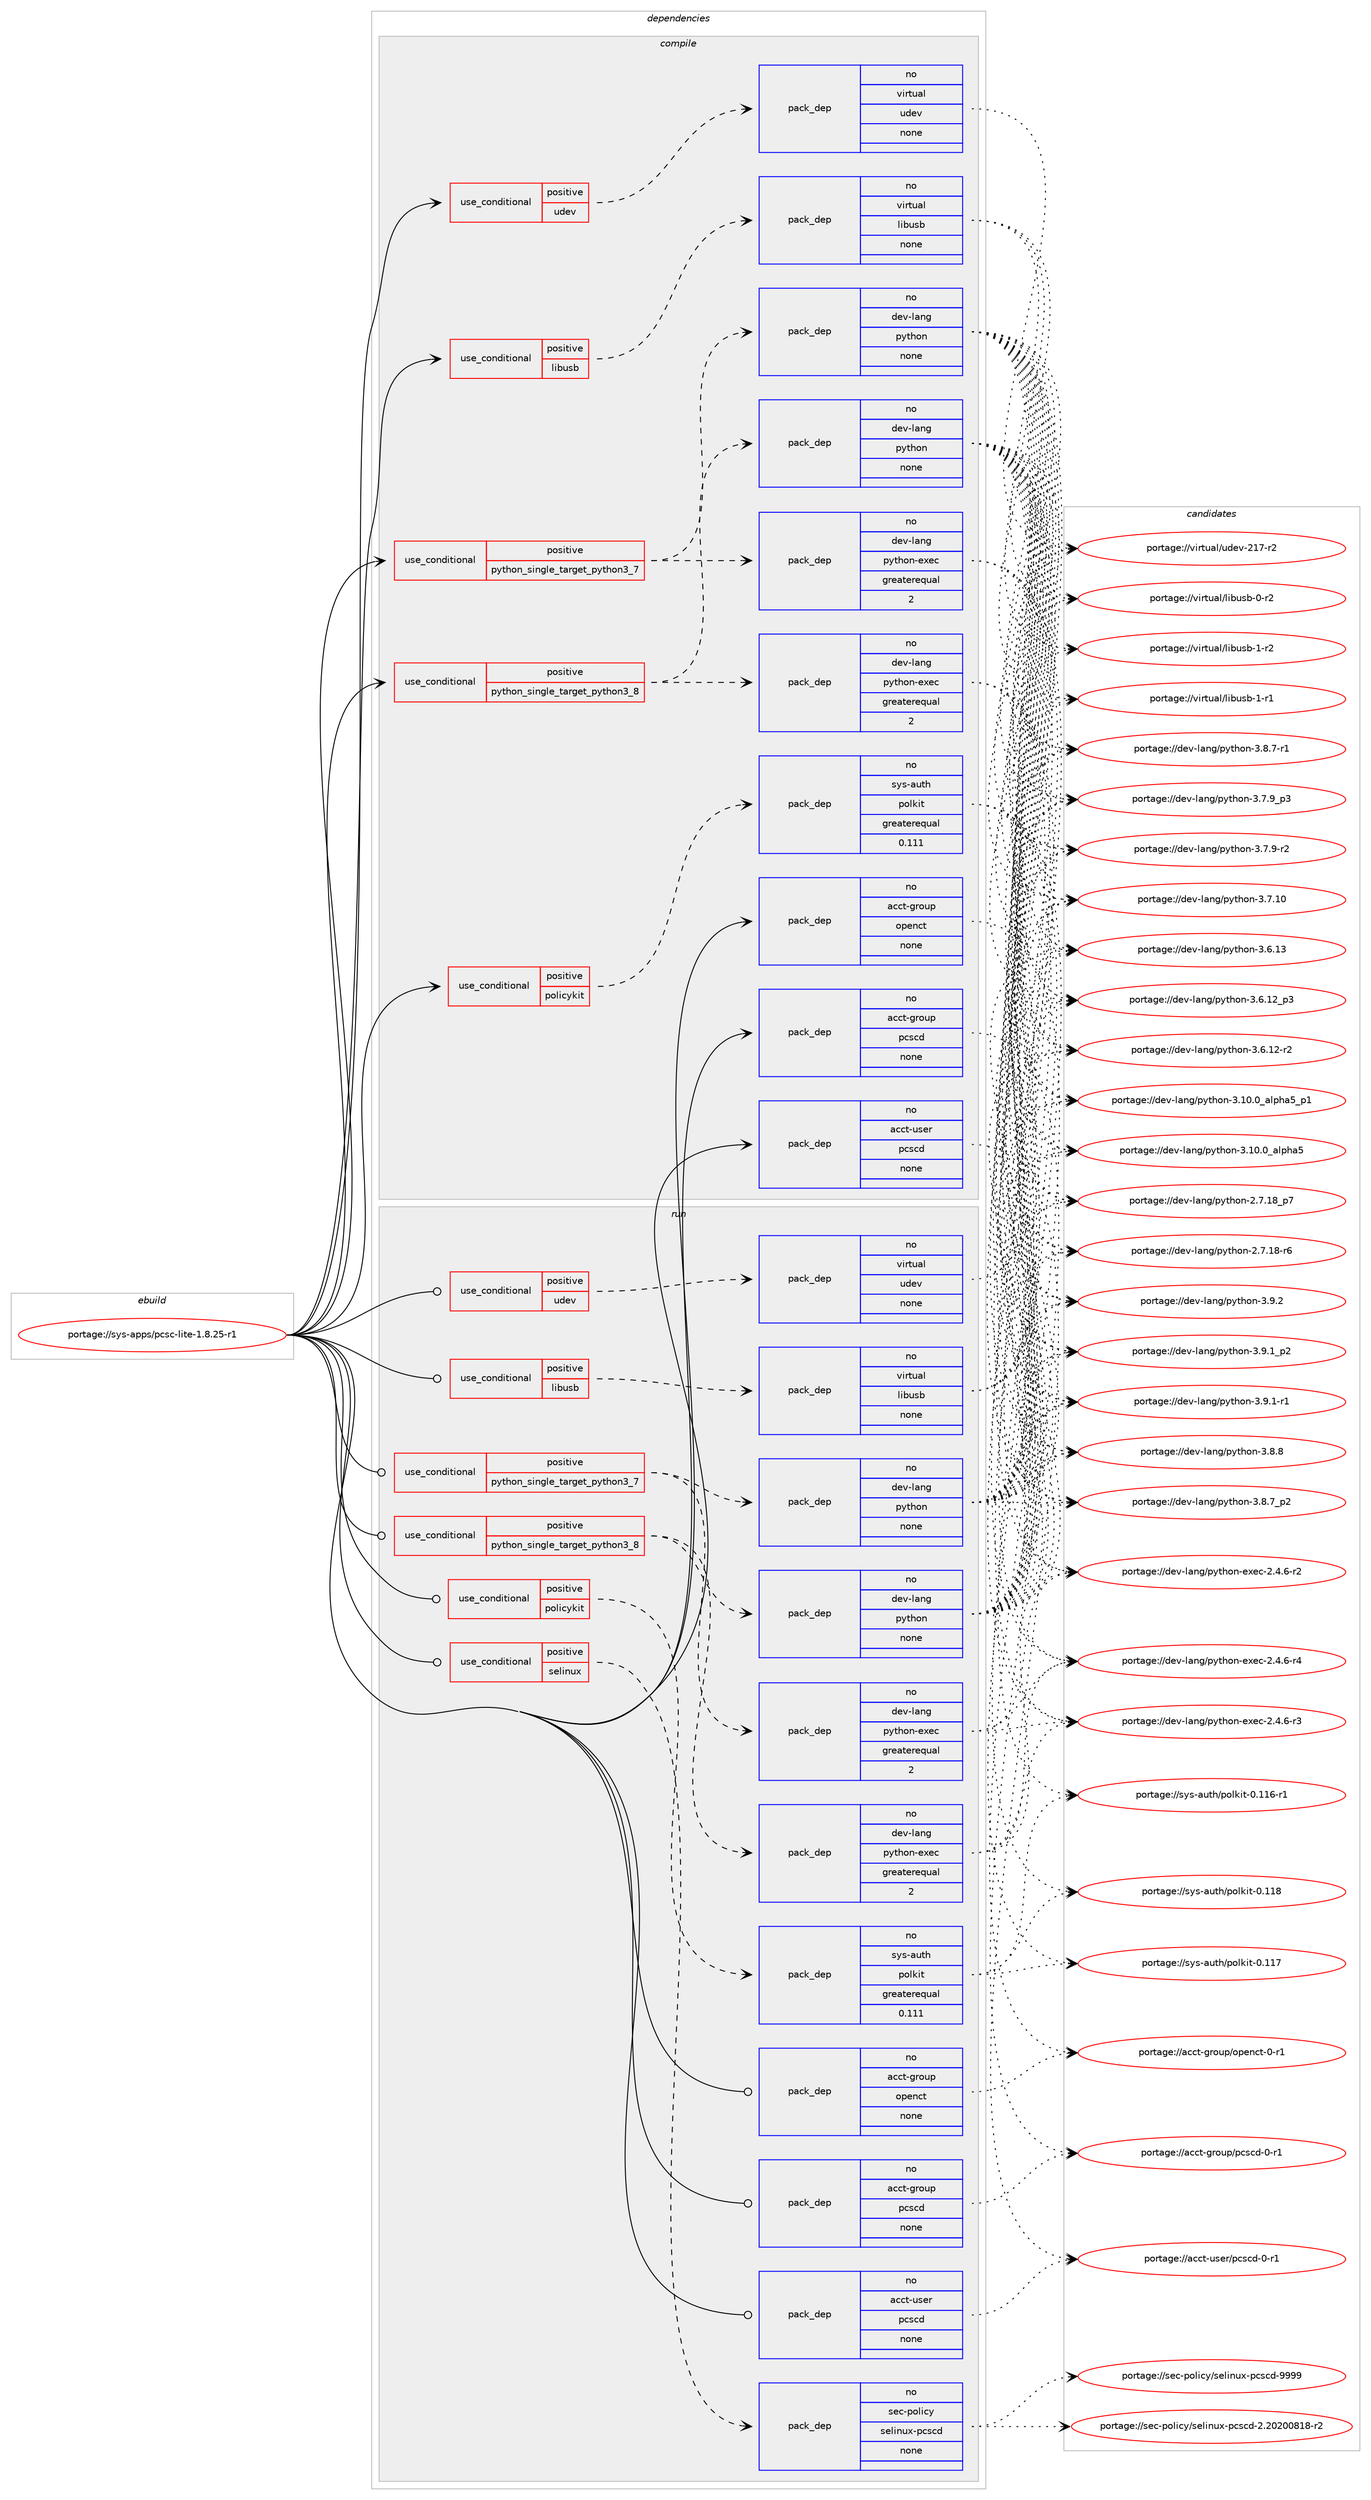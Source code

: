 digraph prolog {

# *************
# Graph options
# *************

newrank=true;
concentrate=true;
compound=true;
graph [rankdir=LR,fontname=Helvetica,fontsize=10,ranksep=1.5];#, ranksep=2.5, nodesep=0.2];
edge  [arrowhead=vee];
node  [fontname=Helvetica,fontsize=10];

# **********
# The ebuild
# **********

subgraph cluster_leftcol {
color=gray;
rank=same;
label=<<i>ebuild</i>>;
id [label="portage://sys-apps/pcsc-lite-1.8.25-r1", color=red, width=4, href="../sys-apps/pcsc-lite-1.8.25-r1.svg"];
}

# ****************
# The dependencies
# ****************

subgraph cluster_midcol {
color=gray;
label=<<i>dependencies</i>>;
subgraph cluster_compile {
fillcolor="#eeeeee";
style=filled;
label=<<i>compile</i>>;
subgraph cond1488 {
dependency6240 [label=<<TABLE BORDER="0" CELLBORDER="1" CELLSPACING="0" CELLPADDING="4"><TR><TD ROWSPAN="3" CELLPADDING="10">use_conditional</TD></TR><TR><TD>positive</TD></TR><TR><TD>libusb</TD></TR></TABLE>>, shape=none, color=red];
subgraph pack4676 {
dependency6241 [label=<<TABLE BORDER="0" CELLBORDER="1" CELLSPACING="0" CELLPADDING="4" WIDTH="220"><TR><TD ROWSPAN="6" CELLPADDING="30">pack_dep</TD></TR><TR><TD WIDTH="110">no</TD></TR><TR><TD>virtual</TD></TR><TR><TD>libusb</TD></TR><TR><TD>none</TD></TR><TR><TD></TD></TR></TABLE>>, shape=none, color=blue];
}
dependency6240:e -> dependency6241:w [weight=20,style="dashed",arrowhead="vee"];
}
id:e -> dependency6240:w [weight=20,style="solid",arrowhead="vee"];
subgraph cond1489 {
dependency6242 [label=<<TABLE BORDER="0" CELLBORDER="1" CELLSPACING="0" CELLPADDING="4"><TR><TD ROWSPAN="3" CELLPADDING="10">use_conditional</TD></TR><TR><TD>positive</TD></TR><TR><TD>policykit</TD></TR></TABLE>>, shape=none, color=red];
subgraph pack4677 {
dependency6243 [label=<<TABLE BORDER="0" CELLBORDER="1" CELLSPACING="0" CELLPADDING="4" WIDTH="220"><TR><TD ROWSPAN="6" CELLPADDING="30">pack_dep</TD></TR><TR><TD WIDTH="110">no</TD></TR><TR><TD>sys-auth</TD></TR><TR><TD>polkit</TD></TR><TR><TD>greaterequal</TD></TR><TR><TD>0.111</TD></TR></TABLE>>, shape=none, color=blue];
}
dependency6242:e -> dependency6243:w [weight=20,style="dashed",arrowhead="vee"];
}
id:e -> dependency6242:w [weight=20,style="solid",arrowhead="vee"];
subgraph cond1490 {
dependency6244 [label=<<TABLE BORDER="0" CELLBORDER="1" CELLSPACING="0" CELLPADDING="4"><TR><TD ROWSPAN="3" CELLPADDING="10">use_conditional</TD></TR><TR><TD>positive</TD></TR><TR><TD>python_single_target_python3_7</TD></TR></TABLE>>, shape=none, color=red];
subgraph pack4678 {
dependency6245 [label=<<TABLE BORDER="0" CELLBORDER="1" CELLSPACING="0" CELLPADDING="4" WIDTH="220"><TR><TD ROWSPAN="6" CELLPADDING="30">pack_dep</TD></TR><TR><TD WIDTH="110">no</TD></TR><TR><TD>dev-lang</TD></TR><TR><TD>python</TD></TR><TR><TD>none</TD></TR><TR><TD></TD></TR></TABLE>>, shape=none, color=blue];
}
dependency6244:e -> dependency6245:w [weight=20,style="dashed",arrowhead="vee"];
subgraph pack4679 {
dependency6246 [label=<<TABLE BORDER="0" CELLBORDER="1" CELLSPACING="0" CELLPADDING="4" WIDTH="220"><TR><TD ROWSPAN="6" CELLPADDING="30">pack_dep</TD></TR><TR><TD WIDTH="110">no</TD></TR><TR><TD>dev-lang</TD></TR><TR><TD>python-exec</TD></TR><TR><TD>greaterequal</TD></TR><TR><TD>2</TD></TR></TABLE>>, shape=none, color=blue];
}
dependency6244:e -> dependency6246:w [weight=20,style="dashed",arrowhead="vee"];
}
id:e -> dependency6244:w [weight=20,style="solid",arrowhead="vee"];
subgraph cond1491 {
dependency6247 [label=<<TABLE BORDER="0" CELLBORDER="1" CELLSPACING="0" CELLPADDING="4"><TR><TD ROWSPAN="3" CELLPADDING="10">use_conditional</TD></TR><TR><TD>positive</TD></TR><TR><TD>python_single_target_python3_8</TD></TR></TABLE>>, shape=none, color=red];
subgraph pack4680 {
dependency6248 [label=<<TABLE BORDER="0" CELLBORDER="1" CELLSPACING="0" CELLPADDING="4" WIDTH="220"><TR><TD ROWSPAN="6" CELLPADDING="30">pack_dep</TD></TR><TR><TD WIDTH="110">no</TD></TR><TR><TD>dev-lang</TD></TR><TR><TD>python</TD></TR><TR><TD>none</TD></TR><TR><TD></TD></TR></TABLE>>, shape=none, color=blue];
}
dependency6247:e -> dependency6248:w [weight=20,style="dashed",arrowhead="vee"];
subgraph pack4681 {
dependency6249 [label=<<TABLE BORDER="0" CELLBORDER="1" CELLSPACING="0" CELLPADDING="4" WIDTH="220"><TR><TD ROWSPAN="6" CELLPADDING="30">pack_dep</TD></TR><TR><TD WIDTH="110">no</TD></TR><TR><TD>dev-lang</TD></TR><TR><TD>python-exec</TD></TR><TR><TD>greaterequal</TD></TR><TR><TD>2</TD></TR></TABLE>>, shape=none, color=blue];
}
dependency6247:e -> dependency6249:w [weight=20,style="dashed",arrowhead="vee"];
}
id:e -> dependency6247:w [weight=20,style="solid",arrowhead="vee"];
subgraph cond1492 {
dependency6250 [label=<<TABLE BORDER="0" CELLBORDER="1" CELLSPACING="0" CELLPADDING="4"><TR><TD ROWSPAN="3" CELLPADDING="10">use_conditional</TD></TR><TR><TD>positive</TD></TR><TR><TD>udev</TD></TR></TABLE>>, shape=none, color=red];
subgraph pack4682 {
dependency6251 [label=<<TABLE BORDER="0" CELLBORDER="1" CELLSPACING="0" CELLPADDING="4" WIDTH="220"><TR><TD ROWSPAN="6" CELLPADDING="30">pack_dep</TD></TR><TR><TD WIDTH="110">no</TD></TR><TR><TD>virtual</TD></TR><TR><TD>udev</TD></TR><TR><TD>none</TD></TR><TR><TD></TD></TR></TABLE>>, shape=none, color=blue];
}
dependency6250:e -> dependency6251:w [weight=20,style="dashed",arrowhead="vee"];
}
id:e -> dependency6250:w [weight=20,style="solid",arrowhead="vee"];
subgraph pack4683 {
dependency6252 [label=<<TABLE BORDER="0" CELLBORDER="1" CELLSPACING="0" CELLPADDING="4" WIDTH="220"><TR><TD ROWSPAN="6" CELLPADDING="30">pack_dep</TD></TR><TR><TD WIDTH="110">no</TD></TR><TR><TD>acct-group</TD></TR><TR><TD>openct</TD></TR><TR><TD>none</TD></TR><TR><TD></TD></TR></TABLE>>, shape=none, color=blue];
}
id:e -> dependency6252:w [weight=20,style="solid",arrowhead="vee"];
subgraph pack4684 {
dependency6253 [label=<<TABLE BORDER="0" CELLBORDER="1" CELLSPACING="0" CELLPADDING="4" WIDTH="220"><TR><TD ROWSPAN="6" CELLPADDING="30">pack_dep</TD></TR><TR><TD WIDTH="110">no</TD></TR><TR><TD>acct-group</TD></TR><TR><TD>pcscd</TD></TR><TR><TD>none</TD></TR><TR><TD></TD></TR></TABLE>>, shape=none, color=blue];
}
id:e -> dependency6253:w [weight=20,style="solid",arrowhead="vee"];
subgraph pack4685 {
dependency6254 [label=<<TABLE BORDER="0" CELLBORDER="1" CELLSPACING="0" CELLPADDING="4" WIDTH="220"><TR><TD ROWSPAN="6" CELLPADDING="30">pack_dep</TD></TR><TR><TD WIDTH="110">no</TD></TR><TR><TD>acct-user</TD></TR><TR><TD>pcscd</TD></TR><TR><TD>none</TD></TR><TR><TD></TD></TR></TABLE>>, shape=none, color=blue];
}
id:e -> dependency6254:w [weight=20,style="solid",arrowhead="vee"];
}
subgraph cluster_compileandrun {
fillcolor="#eeeeee";
style=filled;
label=<<i>compile and run</i>>;
}
subgraph cluster_run {
fillcolor="#eeeeee";
style=filled;
label=<<i>run</i>>;
subgraph cond1493 {
dependency6255 [label=<<TABLE BORDER="0" CELLBORDER="1" CELLSPACING="0" CELLPADDING="4"><TR><TD ROWSPAN="3" CELLPADDING="10">use_conditional</TD></TR><TR><TD>positive</TD></TR><TR><TD>libusb</TD></TR></TABLE>>, shape=none, color=red];
subgraph pack4686 {
dependency6256 [label=<<TABLE BORDER="0" CELLBORDER="1" CELLSPACING="0" CELLPADDING="4" WIDTH="220"><TR><TD ROWSPAN="6" CELLPADDING="30">pack_dep</TD></TR><TR><TD WIDTH="110">no</TD></TR><TR><TD>virtual</TD></TR><TR><TD>libusb</TD></TR><TR><TD>none</TD></TR><TR><TD></TD></TR></TABLE>>, shape=none, color=blue];
}
dependency6255:e -> dependency6256:w [weight=20,style="dashed",arrowhead="vee"];
}
id:e -> dependency6255:w [weight=20,style="solid",arrowhead="odot"];
subgraph cond1494 {
dependency6257 [label=<<TABLE BORDER="0" CELLBORDER="1" CELLSPACING="0" CELLPADDING="4"><TR><TD ROWSPAN="3" CELLPADDING="10">use_conditional</TD></TR><TR><TD>positive</TD></TR><TR><TD>policykit</TD></TR></TABLE>>, shape=none, color=red];
subgraph pack4687 {
dependency6258 [label=<<TABLE BORDER="0" CELLBORDER="1" CELLSPACING="0" CELLPADDING="4" WIDTH="220"><TR><TD ROWSPAN="6" CELLPADDING="30">pack_dep</TD></TR><TR><TD WIDTH="110">no</TD></TR><TR><TD>sys-auth</TD></TR><TR><TD>polkit</TD></TR><TR><TD>greaterequal</TD></TR><TR><TD>0.111</TD></TR></TABLE>>, shape=none, color=blue];
}
dependency6257:e -> dependency6258:w [weight=20,style="dashed",arrowhead="vee"];
}
id:e -> dependency6257:w [weight=20,style="solid",arrowhead="odot"];
subgraph cond1495 {
dependency6259 [label=<<TABLE BORDER="0" CELLBORDER="1" CELLSPACING="0" CELLPADDING="4"><TR><TD ROWSPAN="3" CELLPADDING="10">use_conditional</TD></TR><TR><TD>positive</TD></TR><TR><TD>python_single_target_python3_7</TD></TR></TABLE>>, shape=none, color=red];
subgraph pack4688 {
dependency6260 [label=<<TABLE BORDER="0" CELLBORDER="1" CELLSPACING="0" CELLPADDING="4" WIDTH="220"><TR><TD ROWSPAN="6" CELLPADDING="30">pack_dep</TD></TR><TR><TD WIDTH="110">no</TD></TR><TR><TD>dev-lang</TD></TR><TR><TD>python</TD></TR><TR><TD>none</TD></TR><TR><TD></TD></TR></TABLE>>, shape=none, color=blue];
}
dependency6259:e -> dependency6260:w [weight=20,style="dashed",arrowhead="vee"];
subgraph pack4689 {
dependency6261 [label=<<TABLE BORDER="0" CELLBORDER="1" CELLSPACING="0" CELLPADDING="4" WIDTH="220"><TR><TD ROWSPAN="6" CELLPADDING="30">pack_dep</TD></TR><TR><TD WIDTH="110">no</TD></TR><TR><TD>dev-lang</TD></TR><TR><TD>python-exec</TD></TR><TR><TD>greaterequal</TD></TR><TR><TD>2</TD></TR></TABLE>>, shape=none, color=blue];
}
dependency6259:e -> dependency6261:w [weight=20,style="dashed",arrowhead="vee"];
}
id:e -> dependency6259:w [weight=20,style="solid",arrowhead="odot"];
subgraph cond1496 {
dependency6262 [label=<<TABLE BORDER="0" CELLBORDER="1" CELLSPACING="0" CELLPADDING="4"><TR><TD ROWSPAN="3" CELLPADDING="10">use_conditional</TD></TR><TR><TD>positive</TD></TR><TR><TD>python_single_target_python3_8</TD></TR></TABLE>>, shape=none, color=red];
subgraph pack4690 {
dependency6263 [label=<<TABLE BORDER="0" CELLBORDER="1" CELLSPACING="0" CELLPADDING="4" WIDTH="220"><TR><TD ROWSPAN="6" CELLPADDING="30">pack_dep</TD></TR><TR><TD WIDTH="110">no</TD></TR><TR><TD>dev-lang</TD></TR><TR><TD>python</TD></TR><TR><TD>none</TD></TR><TR><TD></TD></TR></TABLE>>, shape=none, color=blue];
}
dependency6262:e -> dependency6263:w [weight=20,style="dashed",arrowhead="vee"];
subgraph pack4691 {
dependency6264 [label=<<TABLE BORDER="0" CELLBORDER="1" CELLSPACING="0" CELLPADDING="4" WIDTH="220"><TR><TD ROWSPAN="6" CELLPADDING="30">pack_dep</TD></TR><TR><TD WIDTH="110">no</TD></TR><TR><TD>dev-lang</TD></TR><TR><TD>python-exec</TD></TR><TR><TD>greaterequal</TD></TR><TR><TD>2</TD></TR></TABLE>>, shape=none, color=blue];
}
dependency6262:e -> dependency6264:w [weight=20,style="dashed",arrowhead="vee"];
}
id:e -> dependency6262:w [weight=20,style="solid",arrowhead="odot"];
subgraph cond1497 {
dependency6265 [label=<<TABLE BORDER="0" CELLBORDER="1" CELLSPACING="0" CELLPADDING="4"><TR><TD ROWSPAN="3" CELLPADDING="10">use_conditional</TD></TR><TR><TD>positive</TD></TR><TR><TD>selinux</TD></TR></TABLE>>, shape=none, color=red];
subgraph pack4692 {
dependency6266 [label=<<TABLE BORDER="0" CELLBORDER="1" CELLSPACING="0" CELLPADDING="4" WIDTH="220"><TR><TD ROWSPAN="6" CELLPADDING="30">pack_dep</TD></TR><TR><TD WIDTH="110">no</TD></TR><TR><TD>sec-policy</TD></TR><TR><TD>selinux-pcscd</TD></TR><TR><TD>none</TD></TR><TR><TD></TD></TR></TABLE>>, shape=none, color=blue];
}
dependency6265:e -> dependency6266:w [weight=20,style="dashed",arrowhead="vee"];
}
id:e -> dependency6265:w [weight=20,style="solid",arrowhead="odot"];
subgraph cond1498 {
dependency6267 [label=<<TABLE BORDER="0" CELLBORDER="1" CELLSPACING="0" CELLPADDING="4"><TR><TD ROWSPAN="3" CELLPADDING="10">use_conditional</TD></TR><TR><TD>positive</TD></TR><TR><TD>udev</TD></TR></TABLE>>, shape=none, color=red];
subgraph pack4693 {
dependency6268 [label=<<TABLE BORDER="0" CELLBORDER="1" CELLSPACING="0" CELLPADDING="4" WIDTH="220"><TR><TD ROWSPAN="6" CELLPADDING="30">pack_dep</TD></TR><TR><TD WIDTH="110">no</TD></TR><TR><TD>virtual</TD></TR><TR><TD>udev</TD></TR><TR><TD>none</TD></TR><TR><TD></TD></TR></TABLE>>, shape=none, color=blue];
}
dependency6267:e -> dependency6268:w [weight=20,style="dashed",arrowhead="vee"];
}
id:e -> dependency6267:w [weight=20,style="solid",arrowhead="odot"];
subgraph pack4694 {
dependency6269 [label=<<TABLE BORDER="0" CELLBORDER="1" CELLSPACING="0" CELLPADDING="4" WIDTH="220"><TR><TD ROWSPAN="6" CELLPADDING="30">pack_dep</TD></TR><TR><TD WIDTH="110">no</TD></TR><TR><TD>acct-group</TD></TR><TR><TD>openct</TD></TR><TR><TD>none</TD></TR><TR><TD></TD></TR></TABLE>>, shape=none, color=blue];
}
id:e -> dependency6269:w [weight=20,style="solid",arrowhead="odot"];
subgraph pack4695 {
dependency6270 [label=<<TABLE BORDER="0" CELLBORDER="1" CELLSPACING="0" CELLPADDING="4" WIDTH="220"><TR><TD ROWSPAN="6" CELLPADDING="30">pack_dep</TD></TR><TR><TD WIDTH="110">no</TD></TR><TR><TD>acct-group</TD></TR><TR><TD>pcscd</TD></TR><TR><TD>none</TD></TR><TR><TD></TD></TR></TABLE>>, shape=none, color=blue];
}
id:e -> dependency6270:w [weight=20,style="solid",arrowhead="odot"];
subgraph pack4696 {
dependency6271 [label=<<TABLE BORDER="0" CELLBORDER="1" CELLSPACING="0" CELLPADDING="4" WIDTH="220"><TR><TD ROWSPAN="6" CELLPADDING="30">pack_dep</TD></TR><TR><TD WIDTH="110">no</TD></TR><TR><TD>acct-user</TD></TR><TR><TD>pcscd</TD></TR><TR><TD>none</TD></TR><TR><TD></TD></TR></TABLE>>, shape=none, color=blue];
}
id:e -> dependency6271:w [weight=20,style="solid",arrowhead="odot"];
}
}

# **************
# The candidates
# **************

subgraph cluster_choices {
rank=same;
color=gray;
label=<<i>candidates</i>>;

subgraph choice4676 {
color=black;
nodesep=1;
choice1181051141161179710847108105981171159845494511450 [label="portage://virtual/libusb-1-r2", color=red, width=4,href="../virtual/libusb-1-r2.svg"];
choice1181051141161179710847108105981171159845494511449 [label="portage://virtual/libusb-1-r1", color=red, width=4,href="../virtual/libusb-1-r1.svg"];
choice1181051141161179710847108105981171159845484511450 [label="portage://virtual/libusb-0-r2", color=red, width=4,href="../virtual/libusb-0-r2.svg"];
dependency6241:e -> choice1181051141161179710847108105981171159845494511450:w [style=dotted,weight="100"];
dependency6241:e -> choice1181051141161179710847108105981171159845494511449:w [style=dotted,weight="100"];
dependency6241:e -> choice1181051141161179710847108105981171159845484511450:w [style=dotted,weight="100"];
}
subgraph choice4677 {
color=black;
nodesep=1;
choice115121115459711711610447112111108107105116454846494956 [label="portage://sys-auth/polkit-0.118", color=red, width=4,href="../sys-auth/polkit-0.118.svg"];
choice115121115459711711610447112111108107105116454846494955 [label="portage://sys-auth/polkit-0.117", color=red, width=4,href="../sys-auth/polkit-0.117.svg"];
choice1151211154597117116104471121111081071051164548464949544511449 [label="portage://sys-auth/polkit-0.116-r1", color=red, width=4,href="../sys-auth/polkit-0.116-r1.svg"];
dependency6243:e -> choice115121115459711711610447112111108107105116454846494956:w [style=dotted,weight="100"];
dependency6243:e -> choice115121115459711711610447112111108107105116454846494955:w [style=dotted,weight="100"];
dependency6243:e -> choice1151211154597117116104471121111081071051164548464949544511449:w [style=dotted,weight="100"];
}
subgraph choice4678 {
color=black;
nodesep=1;
choice100101118451089711010347112121116104111110455146574650 [label="portage://dev-lang/python-3.9.2", color=red, width=4,href="../dev-lang/python-3.9.2.svg"];
choice1001011184510897110103471121211161041111104551465746499511250 [label="portage://dev-lang/python-3.9.1_p2", color=red, width=4,href="../dev-lang/python-3.9.1_p2.svg"];
choice1001011184510897110103471121211161041111104551465746494511449 [label="portage://dev-lang/python-3.9.1-r1", color=red, width=4,href="../dev-lang/python-3.9.1-r1.svg"];
choice100101118451089711010347112121116104111110455146564656 [label="portage://dev-lang/python-3.8.8", color=red, width=4,href="../dev-lang/python-3.8.8.svg"];
choice1001011184510897110103471121211161041111104551465646559511250 [label="portage://dev-lang/python-3.8.7_p2", color=red, width=4,href="../dev-lang/python-3.8.7_p2.svg"];
choice1001011184510897110103471121211161041111104551465646554511449 [label="portage://dev-lang/python-3.8.7-r1", color=red, width=4,href="../dev-lang/python-3.8.7-r1.svg"];
choice1001011184510897110103471121211161041111104551465546579511251 [label="portage://dev-lang/python-3.7.9_p3", color=red, width=4,href="../dev-lang/python-3.7.9_p3.svg"];
choice1001011184510897110103471121211161041111104551465546574511450 [label="portage://dev-lang/python-3.7.9-r2", color=red, width=4,href="../dev-lang/python-3.7.9-r2.svg"];
choice10010111845108971101034711212111610411111045514655464948 [label="portage://dev-lang/python-3.7.10", color=red, width=4,href="../dev-lang/python-3.7.10.svg"];
choice10010111845108971101034711212111610411111045514654464951 [label="portage://dev-lang/python-3.6.13", color=red, width=4,href="../dev-lang/python-3.6.13.svg"];
choice100101118451089711010347112121116104111110455146544649509511251 [label="portage://dev-lang/python-3.6.12_p3", color=red, width=4,href="../dev-lang/python-3.6.12_p3.svg"];
choice100101118451089711010347112121116104111110455146544649504511450 [label="portage://dev-lang/python-3.6.12-r2", color=red, width=4,href="../dev-lang/python-3.6.12-r2.svg"];
choice10010111845108971101034711212111610411111045514649484648959710811210497539511249 [label="portage://dev-lang/python-3.10.0_alpha5_p1", color=red, width=4,href="../dev-lang/python-3.10.0_alpha5_p1.svg"];
choice1001011184510897110103471121211161041111104551464948464895971081121049753 [label="portage://dev-lang/python-3.10.0_alpha5", color=red, width=4,href="../dev-lang/python-3.10.0_alpha5.svg"];
choice100101118451089711010347112121116104111110455046554649569511255 [label="portage://dev-lang/python-2.7.18_p7", color=red, width=4,href="../dev-lang/python-2.7.18_p7.svg"];
choice100101118451089711010347112121116104111110455046554649564511454 [label="portage://dev-lang/python-2.7.18-r6", color=red, width=4,href="../dev-lang/python-2.7.18-r6.svg"];
dependency6245:e -> choice100101118451089711010347112121116104111110455146574650:w [style=dotted,weight="100"];
dependency6245:e -> choice1001011184510897110103471121211161041111104551465746499511250:w [style=dotted,weight="100"];
dependency6245:e -> choice1001011184510897110103471121211161041111104551465746494511449:w [style=dotted,weight="100"];
dependency6245:e -> choice100101118451089711010347112121116104111110455146564656:w [style=dotted,weight="100"];
dependency6245:e -> choice1001011184510897110103471121211161041111104551465646559511250:w [style=dotted,weight="100"];
dependency6245:e -> choice1001011184510897110103471121211161041111104551465646554511449:w [style=dotted,weight="100"];
dependency6245:e -> choice1001011184510897110103471121211161041111104551465546579511251:w [style=dotted,weight="100"];
dependency6245:e -> choice1001011184510897110103471121211161041111104551465546574511450:w [style=dotted,weight="100"];
dependency6245:e -> choice10010111845108971101034711212111610411111045514655464948:w [style=dotted,weight="100"];
dependency6245:e -> choice10010111845108971101034711212111610411111045514654464951:w [style=dotted,weight="100"];
dependency6245:e -> choice100101118451089711010347112121116104111110455146544649509511251:w [style=dotted,weight="100"];
dependency6245:e -> choice100101118451089711010347112121116104111110455146544649504511450:w [style=dotted,weight="100"];
dependency6245:e -> choice10010111845108971101034711212111610411111045514649484648959710811210497539511249:w [style=dotted,weight="100"];
dependency6245:e -> choice1001011184510897110103471121211161041111104551464948464895971081121049753:w [style=dotted,weight="100"];
dependency6245:e -> choice100101118451089711010347112121116104111110455046554649569511255:w [style=dotted,weight="100"];
dependency6245:e -> choice100101118451089711010347112121116104111110455046554649564511454:w [style=dotted,weight="100"];
}
subgraph choice4679 {
color=black;
nodesep=1;
choice10010111845108971101034711212111610411111045101120101994550465246544511452 [label="portage://dev-lang/python-exec-2.4.6-r4", color=red, width=4,href="../dev-lang/python-exec-2.4.6-r4.svg"];
choice10010111845108971101034711212111610411111045101120101994550465246544511451 [label="portage://dev-lang/python-exec-2.4.6-r3", color=red, width=4,href="../dev-lang/python-exec-2.4.6-r3.svg"];
choice10010111845108971101034711212111610411111045101120101994550465246544511450 [label="portage://dev-lang/python-exec-2.4.6-r2", color=red, width=4,href="../dev-lang/python-exec-2.4.6-r2.svg"];
dependency6246:e -> choice10010111845108971101034711212111610411111045101120101994550465246544511452:w [style=dotted,weight="100"];
dependency6246:e -> choice10010111845108971101034711212111610411111045101120101994550465246544511451:w [style=dotted,weight="100"];
dependency6246:e -> choice10010111845108971101034711212111610411111045101120101994550465246544511450:w [style=dotted,weight="100"];
}
subgraph choice4680 {
color=black;
nodesep=1;
choice100101118451089711010347112121116104111110455146574650 [label="portage://dev-lang/python-3.9.2", color=red, width=4,href="../dev-lang/python-3.9.2.svg"];
choice1001011184510897110103471121211161041111104551465746499511250 [label="portage://dev-lang/python-3.9.1_p2", color=red, width=4,href="../dev-lang/python-3.9.1_p2.svg"];
choice1001011184510897110103471121211161041111104551465746494511449 [label="portage://dev-lang/python-3.9.1-r1", color=red, width=4,href="../dev-lang/python-3.9.1-r1.svg"];
choice100101118451089711010347112121116104111110455146564656 [label="portage://dev-lang/python-3.8.8", color=red, width=4,href="../dev-lang/python-3.8.8.svg"];
choice1001011184510897110103471121211161041111104551465646559511250 [label="portage://dev-lang/python-3.8.7_p2", color=red, width=4,href="../dev-lang/python-3.8.7_p2.svg"];
choice1001011184510897110103471121211161041111104551465646554511449 [label="portage://dev-lang/python-3.8.7-r1", color=red, width=4,href="../dev-lang/python-3.8.7-r1.svg"];
choice1001011184510897110103471121211161041111104551465546579511251 [label="portage://dev-lang/python-3.7.9_p3", color=red, width=4,href="../dev-lang/python-3.7.9_p3.svg"];
choice1001011184510897110103471121211161041111104551465546574511450 [label="portage://dev-lang/python-3.7.9-r2", color=red, width=4,href="../dev-lang/python-3.7.9-r2.svg"];
choice10010111845108971101034711212111610411111045514655464948 [label="portage://dev-lang/python-3.7.10", color=red, width=4,href="../dev-lang/python-3.7.10.svg"];
choice10010111845108971101034711212111610411111045514654464951 [label="portage://dev-lang/python-3.6.13", color=red, width=4,href="../dev-lang/python-3.6.13.svg"];
choice100101118451089711010347112121116104111110455146544649509511251 [label="portage://dev-lang/python-3.6.12_p3", color=red, width=4,href="../dev-lang/python-3.6.12_p3.svg"];
choice100101118451089711010347112121116104111110455146544649504511450 [label="portage://dev-lang/python-3.6.12-r2", color=red, width=4,href="../dev-lang/python-3.6.12-r2.svg"];
choice10010111845108971101034711212111610411111045514649484648959710811210497539511249 [label="portage://dev-lang/python-3.10.0_alpha5_p1", color=red, width=4,href="../dev-lang/python-3.10.0_alpha5_p1.svg"];
choice1001011184510897110103471121211161041111104551464948464895971081121049753 [label="portage://dev-lang/python-3.10.0_alpha5", color=red, width=4,href="../dev-lang/python-3.10.0_alpha5.svg"];
choice100101118451089711010347112121116104111110455046554649569511255 [label="portage://dev-lang/python-2.7.18_p7", color=red, width=4,href="../dev-lang/python-2.7.18_p7.svg"];
choice100101118451089711010347112121116104111110455046554649564511454 [label="portage://dev-lang/python-2.7.18-r6", color=red, width=4,href="../dev-lang/python-2.7.18-r6.svg"];
dependency6248:e -> choice100101118451089711010347112121116104111110455146574650:w [style=dotted,weight="100"];
dependency6248:e -> choice1001011184510897110103471121211161041111104551465746499511250:w [style=dotted,weight="100"];
dependency6248:e -> choice1001011184510897110103471121211161041111104551465746494511449:w [style=dotted,weight="100"];
dependency6248:e -> choice100101118451089711010347112121116104111110455146564656:w [style=dotted,weight="100"];
dependency6248:e -> choice1001011184510897110103471121211161041111104551465646559511250:w [style=dotted,weight="100"];
dependency6248:e -> choice1001011184510897110103471121211161041111104551465646554511449:w [style=dotted,weight="100"];
dependency6248:e -> choice1001011184510897110103471121211161041111104551465546579511251:w [style=dotted,weight="100"];
dependency6248:e -> choice1001011184510897110103471121211161041111104551465546574511450:w [style=dotted,weight="100"];
dependency6248:e -> choice10010111845108971101034711212111610411111045514655464948:w [style=dotted,weight="100"];
dependency6248:e -> choice10010111845108971101034711212111610411111045514654464951:w [style=dotted,weight="100"];
dependency6248:e -> choice100101118451089711010347112121116104111110455146544649509511251:w [style=dotted,weight="100"];
dependency6248:e -> choice100101118451089711010347112121116104111110455146544649504511450:w [style=dotted,weight="100"];
dependency6248:e -> choice10010111845108971101034711212111610411111045514649484648959710811210497539511249:w [style=dotted,weight="100"];
dependency6248:e -> choice1001011184510897110103471121211161041111104551464948464895971081121049753:w [style=dotted,weight="100"];
dependency6248:e -> choice100101118451089711010347112121116104111110455046554649569511255:w [style=dotted,weight="100"];
dependency6248:e -> choice100101118451089711010347112121116104111110455046554649564511454:w [style=dotted,weight="100"];
}
subgraph choice4681 {
color=black;
nodesep=1;
choice10010111845108971101034711212111610411111045101120101994550465246544511452 [label="portage://dev-lang/python-exec-2.4.6-r4", color=red, width=4,href="../dev-lang/python-exec-2.4.6-r4.svg"];
choice10010111845108971101034711212111610411111045101120101994550465246544511451 [label="portage://dev-lang/python-exec-2.4.6-r3", color=red, width=4,href="../dev-lang/python-exec-2.4.6-r3.svg"];
choice10010111845108971101034711212111610411111045101120101994550465246544511450 [label="portage://dev-lang/python-exec-2.4.6-r2", color=red, width=4,href="../dev-lang/python-exec-2.4.6-r2.svg"];
dependency6249:e -> choice10010111845108971101034711212111610411111045101120101994550465246544511452:w [style=dotted,weight="100"];
dependency6249:e -> choice10010111845108971101034711212111610411111045101120101994550465246544511451:w [style=dotted,weight="100"];
dependency6249:e -> choice10010111845108971101034711212111610411111045101120101994550465246544511450:w [style=dotted,weight="100"];
}
subgraph choice4682 {
color=black;
nodesep=1;
choice1181051141161179710847117100101118455049554511450 [label="portage://virtual/udev-217-r2", color=red, width=4,href="../virtual/udev-217-r2.svg"];
dependency6251:e -> choice1181051141161179710847117100101118455049554511450:w [style=dotted,weight="100"];
}
subgraph choice4683 {
color=black;
nodesep=1;
choice97999911645103114111117112471111121011109911645484511449 [label="portage://acct-group/openct-0-r1", color=red, width=4,href="../acct-group/openct-0-r1.svg"];
dependency6252:e -> choice97999911645103114111117112471111121011109911645484511449:w [style=dotted,weight="100"];
}
subgraph choice4684 {
color=black;
nodesep=1;
choice9799991164510311411111711247112991159910045484511449 [label="portage://acct-group/pcscd-0-r1", color=red, width=4,href="../acct-group/pcscd-0-r1.svg"];
dependency6253:e -> choice9799991164510311411111711247112991159910045484511449:w [style=dotted,weight="100"];
}
subgraph choice4685 {
color=black;
nodesep=1;
choice9799991164511711510111447112991159910045484511449 [label="portage://acct-user/pcscd-0-r1", color=red, width=4,href="../acct-user/pcscd-0-r1.svg"];
dependency6254:e -> choice9799991164511711510111447112991159910045484511449:w [style=dotted,weight="100"];
}
subgraph choice4686 {
color=black;
nodesep=1;
choice1181051141161179710847108105981171159845494511450 [label="portage://virtual/libusb-1-r2", color=red, width=4,href="../virtual/libusb-1-r2.svg"];
choice1181051141161179710847108105981171159845494511449 [label="portage://virtual/libusb-1-r1", color=red, width=4,href="../virtual/libusb-1-r1.svg"];
choice1181051141161179710847108105981171159845484511450 [label="portage://virtual/libusb-0-r2", color=red, width=4,href="../virtual/libusb-0-r2.svg"];
dependency6256:e -> choice1181051141161179710847108105981171159845494511450:w [style=dotted,weight="100"];
dependency6256:e -> choice1181051141161179710847108105981171159845494511449:w [style=dotted,weight="100"];
dependency6256:e -> choice1181051141161179710847108105981171159845484511450:w [style=dotted,weight="100"];
}
subgraph choice4687 {
color=black;
nodesep=1;
choice115121115459711711610447112111108107105116454846494956 [label="portage://sys-auth/polkit-0.118", color=red, width=4,href="../sys-auth/polkit-0.118.svg"];
choice115121115459711711610447112111108107105116454846494955 [label="portage://sys-auth/polkit-0.117", color=red, width=4,href="../sys-auth/polkit-0.117.svg"];
choice1151211154597117116104471121111081071051164548464949544511449 [label="portage://sys-auth/polkit-0.116-r1", color=red, width=4,href="../sys-auth/polkit-0.116-r1.svg"];
dependency6258:e -> choice115121115459711711610447112111108107105116454846494956:w [style=dotted,weight="100"];
dependency6258:e -> choice115121115459711711610447112111108107105116454846494955:w [style=dotted,weight="100"];
dependency6258:e -> choice1151211154597117116104471121111081071051164548464949544511449:w [style=dotted,weight="100"];
}
subgraph choice4688 {
color=black;
nodesep=1;
choice100101118451089711010347112121116104111110455146574650 [label="portage://dev-lang/python-3.9.2", color=red, width=4,href="../dev-lang/python-3.9.2.svg"];
choice1001011184510897110103471121211161041111104551465746499511250 [label="portage://dev-lang/python-3.9.1_p2", color=red, width=4,href="../dev-lang/python-3.9.1_p2.svg"];
choice1001011184510897110103471121211161041111104551465746494511449 [label="portage://dev-lang/python-3.9.1-r1", color=red, width=4,href="../dev-lang/python-3.9.1-r1.svg"];
choice100101118451089711010347112121116104111110455146564656 [label="portage://dev-lang/python-3.8.8", color=red, width=4,href="../dev-lang/python-3.8.8.svg"];
choice1001011184510897110103471121211161041111104551465646559511250 [label="portage://dev-lang/python-3.8.7_p2", color=red, width=4,href="../dev-lang/python-3.8.7_p2.svg"];
choice1001011184510897110103471121211161041111104551465646554511449 [label="portage://dev-lang/python-3.8.7-r1", color=red, width=4,href="../dev-lang/python-3.8.7-r1.svg"];
choice1001011184510897110103471121211161041111104551465546579511251 [label="portage://dev-lang/python-3.7.9_p3", color=red, width=4,href="../dev-lang/python-3.7.9_p3.svg"];
choice1001011184510897110103471121211161041111104551465546574511450 [label="portage://dev-lang/python-3.7.9-r2", color=red, width=4,href="../dev-lang/python-3.7.9-r2.svg"];
choice10010111845108971101034711212111610411111045514655464948 [label="portage://dev-lang/python-3.7.10", color=red, width=4,href="../dev-lang/python-3.7.10.svg"];
choice10010111845108971101034711212111610411111045514654464951 [label="portage://dev-lang/python-3.6.13", color=red, width=4,href="../dev-lang/python-3.6.13.svg"];
choice100101118451089711010347112121116104111110455146544649509511251 [label="portage://dev-lang/python-3.6.12_p3", color=red, width=4,href="../dev-lang/python-3.6.12_p3.svg"];
choice100101118451089711010347112121116104111110455146544649504511450 [label="portage://dev-lang/python-3.6.12-r2", color=red, width=4,href="../dev-lang/python-3.6.12-r2.svg"];
choice10010111845108971101034711212111610411111045514649484648959710811210497539511249 [label="portage://dev-lang/python-3.10.0_alpha5_p1", color=red, width=4,href="../dev-lang/python-3.10.0_alpha5_p1.svg"];
choice1001011184510897110103471121211161041111104551464948464895971081121049753 [label="portage://dev-lang/python-3.10.0_alpha5", color=red, width=4,href="../dev-lang/python-3.10.0_alpha5.svg"];
choice100101118451089711010347112121116104111110455046554649569511255 [label="portage://dev-lang/python-2.7.18_p7", color=red, width=4,href="../dev-lang/python-2.7.18_p7.svg"];
choice100101118451089711010347112121116104111110455046554649564511454 [label="portage://dev-lang/python-2.7.18-r6", color=red, width=4,href="../dev-lang/python-2.7.18-r6.svg"];
dependency6260:e -> choice100101118451089711010347112121116104111110455146574650:w [style=dotted,weight="100"];
dependency6260:e -> choice1001011184510897110103471121211161041111104551465746499511250:w [style=dotted,weight="100"];
dependency6260:e -> choice1001011184510897110103471121211161041111104551465746494511449:w [style=dotted,weight="100"];
dependency6260:e -> choice100101118451089711010347112121116104111110455146564656:w [style=dotted,weight="100"];
dependency6260:e -> choice1001011184510897110103471121211161041111104551465646559511250:w [style=dotted,weight="100"];
dependency6260:e -> choice1001011184510897110103471121211161041111104551465646554511449:w [style=dotted,weight="100"];
dependency6260:e -> choice1001011184510897110103471121211161041111104551465546579511251:w [style=dotted,weight="100"];
dependency6260:e -> choice1001011184510897110103471121211161041111104551465546574511450:w [style=dotted,weight="100"];
dependency6260:e -> choice10010111845108971101034711212111610411111045514655464948:w [style=dotted,weight="100"];
dependency6260:e -> choice10010111845108971101034711212111610411111045514654464951:w [style=dotted,weight="100"];
dependency6260:e -> choice100101118451089711010347112121116104111110455146544649509511251:w [style=dotted,weight="100"];
dependency6260:e -> choice100101118451089711010347112121116104111110455146544649504511450:w [style=dotted,weight="100"];
dependency6260:e -> choice10010111845108971101034711212111610411111045514649484648959710811210497539511249:w [style=dotted,weight="100"];
dependency6260:e -> choice1001011184510897110103471121211161041111104551464948464895971081121049753:w [style=dotted,weight="100"];
dependency6260:e -> choice100101118451089711010347112121116104111110455046554649569511255:w [style=dotted,weight="100"];
dependency6260:e -> choice100101118451089711010347112121116104111110455046554649564511454:w [style=dotted,weight="100"];
}
subgraph choice4689 {
color=black;
nodesep=1;
choice10010111845108971101034711212111610411111045101120101994550465246544511452 [label="portage://dev-lang/python-exec-2.4.6-r4", color=red, width=4,href="../dev-lang/python-exec-2.4.6-r4.svg"];
choice10010111845108971101034711212111610411111045101120101994550465246544511451 [label="portage://dev-lang/python-exec-2.4.6-r3", color=red, width=4,href="../dev-lang/python-exec-2.4.6-r3.svg"];
choice10010111845108971101034711212111610411111045101120101994550465246544511450 [label="portage://dev-lang/python-exec-2.4.6-r2", color=red, width=4,href="../dev-lang/python-exec-2.4.6-r2.svg"];
dependency6261:e -> choice10010111845108971101034711212111610411111045101120101994550465246544511452:w [style=dotted,weight="100"];
dependency6261:e -> choice10010111845108971101034711212111610411111045101120101994550465246544511451:w [style=dotted,weight="100"];
dependency6261:e -> choice10010111845108971101034711212111610411111045101120101994550465246544511450:w [style=dotted,weight="100"];
}
subgraph choice4690 {
color=black;
nodesep=1;
choice100101118451089711010347112121116104111110455146574650 [label="portage://dev-lang/python-3.9.2", color=red, width=4,href="../dev-lang/python-3.9.2.svg"];
choice1001011184510897110103471121211161041111104551465746499511250 [label="portage://dev-lang/python-3.9.1_p2", color=red, width=4,href="../dev-lang/python-3.9.1_p2.svg"];
choice1001011184510897110103471121211161041111104551465746494511449 [label="portage://dev-lang/python-3.9.1-r1", color=red, width=4,href="../dev-lang/python-3.9.1-r1.svg"];
choice100101118451089711010347112121116104111110455146564656 [label="portage://dev-lang/python-3.8.8", color=red, width=4,href="../dev-lang/python-3.8.8.svg"];
choice1001011184510897110103471121211161041111104551465646559511250 [label="portage://dev-lang/python-3.8.7_p2", color=red, width=4,href="../dev-lang/python-3.8.7_p2.svg"];
choice1001011184510897110103471121211161041111104551465646554511449 [label="portage://dev-lang/python-3.8.7-r1", color=red, width=4,href="../dev-lang/python-3.8.7-r1.svg"];
choice1001011184510897110103471121211161041111104551465546579511251 [label="portage://dev-lang/python-3.7.9_p3", color=red, width=4,href="../dev-lang/python-3.7.9_p3.svg"];
choice1001011184510897110103471121211161041111104551465546574511450 [label="portage://dev-lang/python-3.7.9-r2", color=red, width=4,href="../dev-lang/python-3.7.9-r2.svg"];
choice10010111845108971101034711212111610411111045514655464948 [label="portage://dev-lang/python-3.7.10", color=red, width=4,href="../dev-lang/python-3.7.10.svg"];
choice10010111845108971101034711212111610411111045514654464951 [label="portage://dev-lang/python-3.6.13", color=red, width=4,href="../dev-lang/python-3.6.13.svg"];
choice100101118451089711010347112121116104111110455146544649509511251 [label="portage://dev-lang/python-3.6.12_p3", color=red, width=4,href="../dev-lang/python-3.6.12_p3.svg"];
choice100101118451089711010347112121116104111110455146544649504511450 [label="portage://dev-lang/python-3.6.12-r2", color=red, width=4,href="../dev-lang/python-3.6.12-r2.svg"];
choice10010111845108971101034711212111610411111045514649484648959710811210497539511249 [label="portage://dev-lang/python-3.10.0_alpha5_p1", color=red, width=4,href="../dev-lang/python-3.10.0_alpha5_p1.svg"];
choice1001011184510897110103471121211161041111104551464948464895971081121049753 [label="portage://dev-lang/python-3.10.0_alpha5", color=red, width=4,href="../dev-lang/python-3.10.0_alpha5.svg"];
choice100101118451089711010347112121116104111110455046554649569511255 [label="portage://dev-lang/python-2.7.18_p7", color=red, width=4,href="../dev-lang/python-2.7.18_p7.svg"];
choice100101118451089711010347112121116104111110455046554649564511454 [label="portage://dev-lang/python-2.7.18-r6", color=red, width=4,href="../dev-lang/python-2.7.18-r6.svg"];
dependency6263:e -> choice100101118451089711010347112121116104111110455146574650:w [style=dotted,weight="100"];
dependency6263:e -> choice1001011184510897110103471121211161041111104551465746499511250:w [style=dotted,weight="100"];
dependency6263:e -> choice1001011184510897110103471121211161041111104551465746494511449:w [style=dotted,weight="100"];
dependency6263:e -> choice100101118451089711010347112121116104111110455146564656:w [style=dotted,weight="100"];
dependency6263:e -> choice1001011184510897110103471121211161041111104551465646559511250:w [style=dotted,weight="100"];
dependency6263:e -> choice1001011184510897110103471121211161041111104551465646554511449:w [style=dotted,weight="100"];
dependency6263:e -> choice1001011184510897110103471121211161041111104551465546579511251:w [style=dotted,weight="100"];
dependency6263:e -> choice1001011184510897110103471121211161041111104551465546574511450:w [style=dotted,weight="100"];
dependency6263:e -> choice10010111845108971101034711212111610411111045514655464948:w [style=dotted,weight="100"];
dependency6263:e -> choice10010111845108971101034711212111610411111045514654464951:w [style=dotted,weight="100"];
dependency6263:e -> choice100101118451089711010347112121116104111110455146544649509511251:w [style=dotted,weight="100"];
dependency6263:e -> choice100101118451089711010347112121116104111110455146544649504511450:w [style=dotted,weight="100"];
dependency6263:e -> choice10010111845108971101034711212111610411111045514649484648959710811210497539511249:w [style=dotted,weight="100"];
dependency6263:e -> choice1001011184510897110103471121211161041111104551464948464895971081121049753:w [style=dotted,weight="100"];
dependency6263:e -> choice100101118451089711010347112121116104111110455046554649569511255:w [style=dotted,weight="100"];
dependency6263:e -> choice100101118451089711010347112121116104111110455046554649564511454:w [style=dotted,weight="100"];
}
subgraph choice4691 {
color=black;
nodesep=1;
choice10010111845108971101034711212111610411111045101120101994550465246544511452 [label="portage://dev-lang/python-exec-2.4.6-r4", color=red, width=4,href="../dev-lang/python-exec-2.4.6-r4.svg"];
choice10010111845108971101034711212111610411111045101120101994550465246544511451 [label="portage://dev-lang/python-exec-2.4.6-r3", color=red, width=4,href="../dev-lang/python-exec-2.4.6-r3.svg"];
choice10010111845108971101034711212111610411111045101120101994550465246544511450 [label="portage://dev-lang/python-exec-2.4.6-r2", color=red, width=4,href="../dev-lang/python-exec-2.4.6-r2.svg"];
dependency6264:e -> choice10010111845108971101034711212111610411111045101120101994550465246544511452:w [style=dotted,weight="100"];
dependency6264:e -> choice10010111845108971101034711212111610411111045101120101994550465246544511451:w [style=dotted,weight="100"];
dependency6264:e -> choice10010111845108971101034711212111610411111045101120101994550465246544511450:w [style=dotted,weight="100"];
}
subgraph choice4692 {
color=black;
nodesep=1;
choice115101994511211110810599121471151011081051101171204511299115991004557575757 [label="portage://sec-policy/selinux-pcscd-9999", color=red, width=4,href="../sec-policy/selinux-pcscd-9999.svg"];
choice1151019945112111108105991214711510110810511011712045112991159910045504650485048485649564511450 [label="portage://sec-policy/selinux-pcscd-2.20200818-r2", color=red, width=4,href="../sec-policy/selinux-pcscd-2.20200818-r2.svg"];
dependency6266:e -> choice115101994511211110810599121471151011081051101171204511299115991004557575757:w [style=dotted,weight="100"];
dependency6266:e -> choice1151019945112111108105991214711510110810511011712045112991159910045504650485048485649564511450:w [style=dotted,weight="100"];
}
subgraph choice4693 {
color=black;
nodesep=1;
choice1181051141161179710847117100101118455049554511450 [label="portage://virtual/udev-217-r2", color=red, width=4,href="../virtual/udev-217-r2.svg"];
dependency6268:e -> choice1181051141161179710847117100101118455049554511450:w [style=dotted,weight="100"];
}
subgraph choice4694 {
color=black;
nodesep=1;
choice97999911645103114111117112471111121011109911645484511449 [label="portage://acct-group/openct-0-r1", color=red, width=4,href="../acct-group/openct-0-r1.svg"];
dependency6269:e -> choice97999911645103114111117112471111121011109911645484511449:w [style=dotted,weight="100"];
}
subgraph choice4695 {
color=black;
nodesep=1;
choice9799991164510311411111711247112991159910045484511449 [label="portage://acct-group/pcscd-0-r1", color=red, width=4,href="../acct-group/pcscd-0-r1.svg"];
dependency6270:e -> choice9799991164510311411111711247112991159910045484511449:w [style=dotted,weight="100"];
}
subgraph choice4696 {
color=black;
nodesep=1;
choice9799991164511711510111447112991159910045484511449 [label="portage://acct-user/pcscd-0-r1", color=red, width=4,href="../acct-user/pcscd-0-r1.svg"];
dependency6271:e -> choice9799991164511711510111447112991159910045484511449:w [style=dotted,weight="100"];
}
}

}
